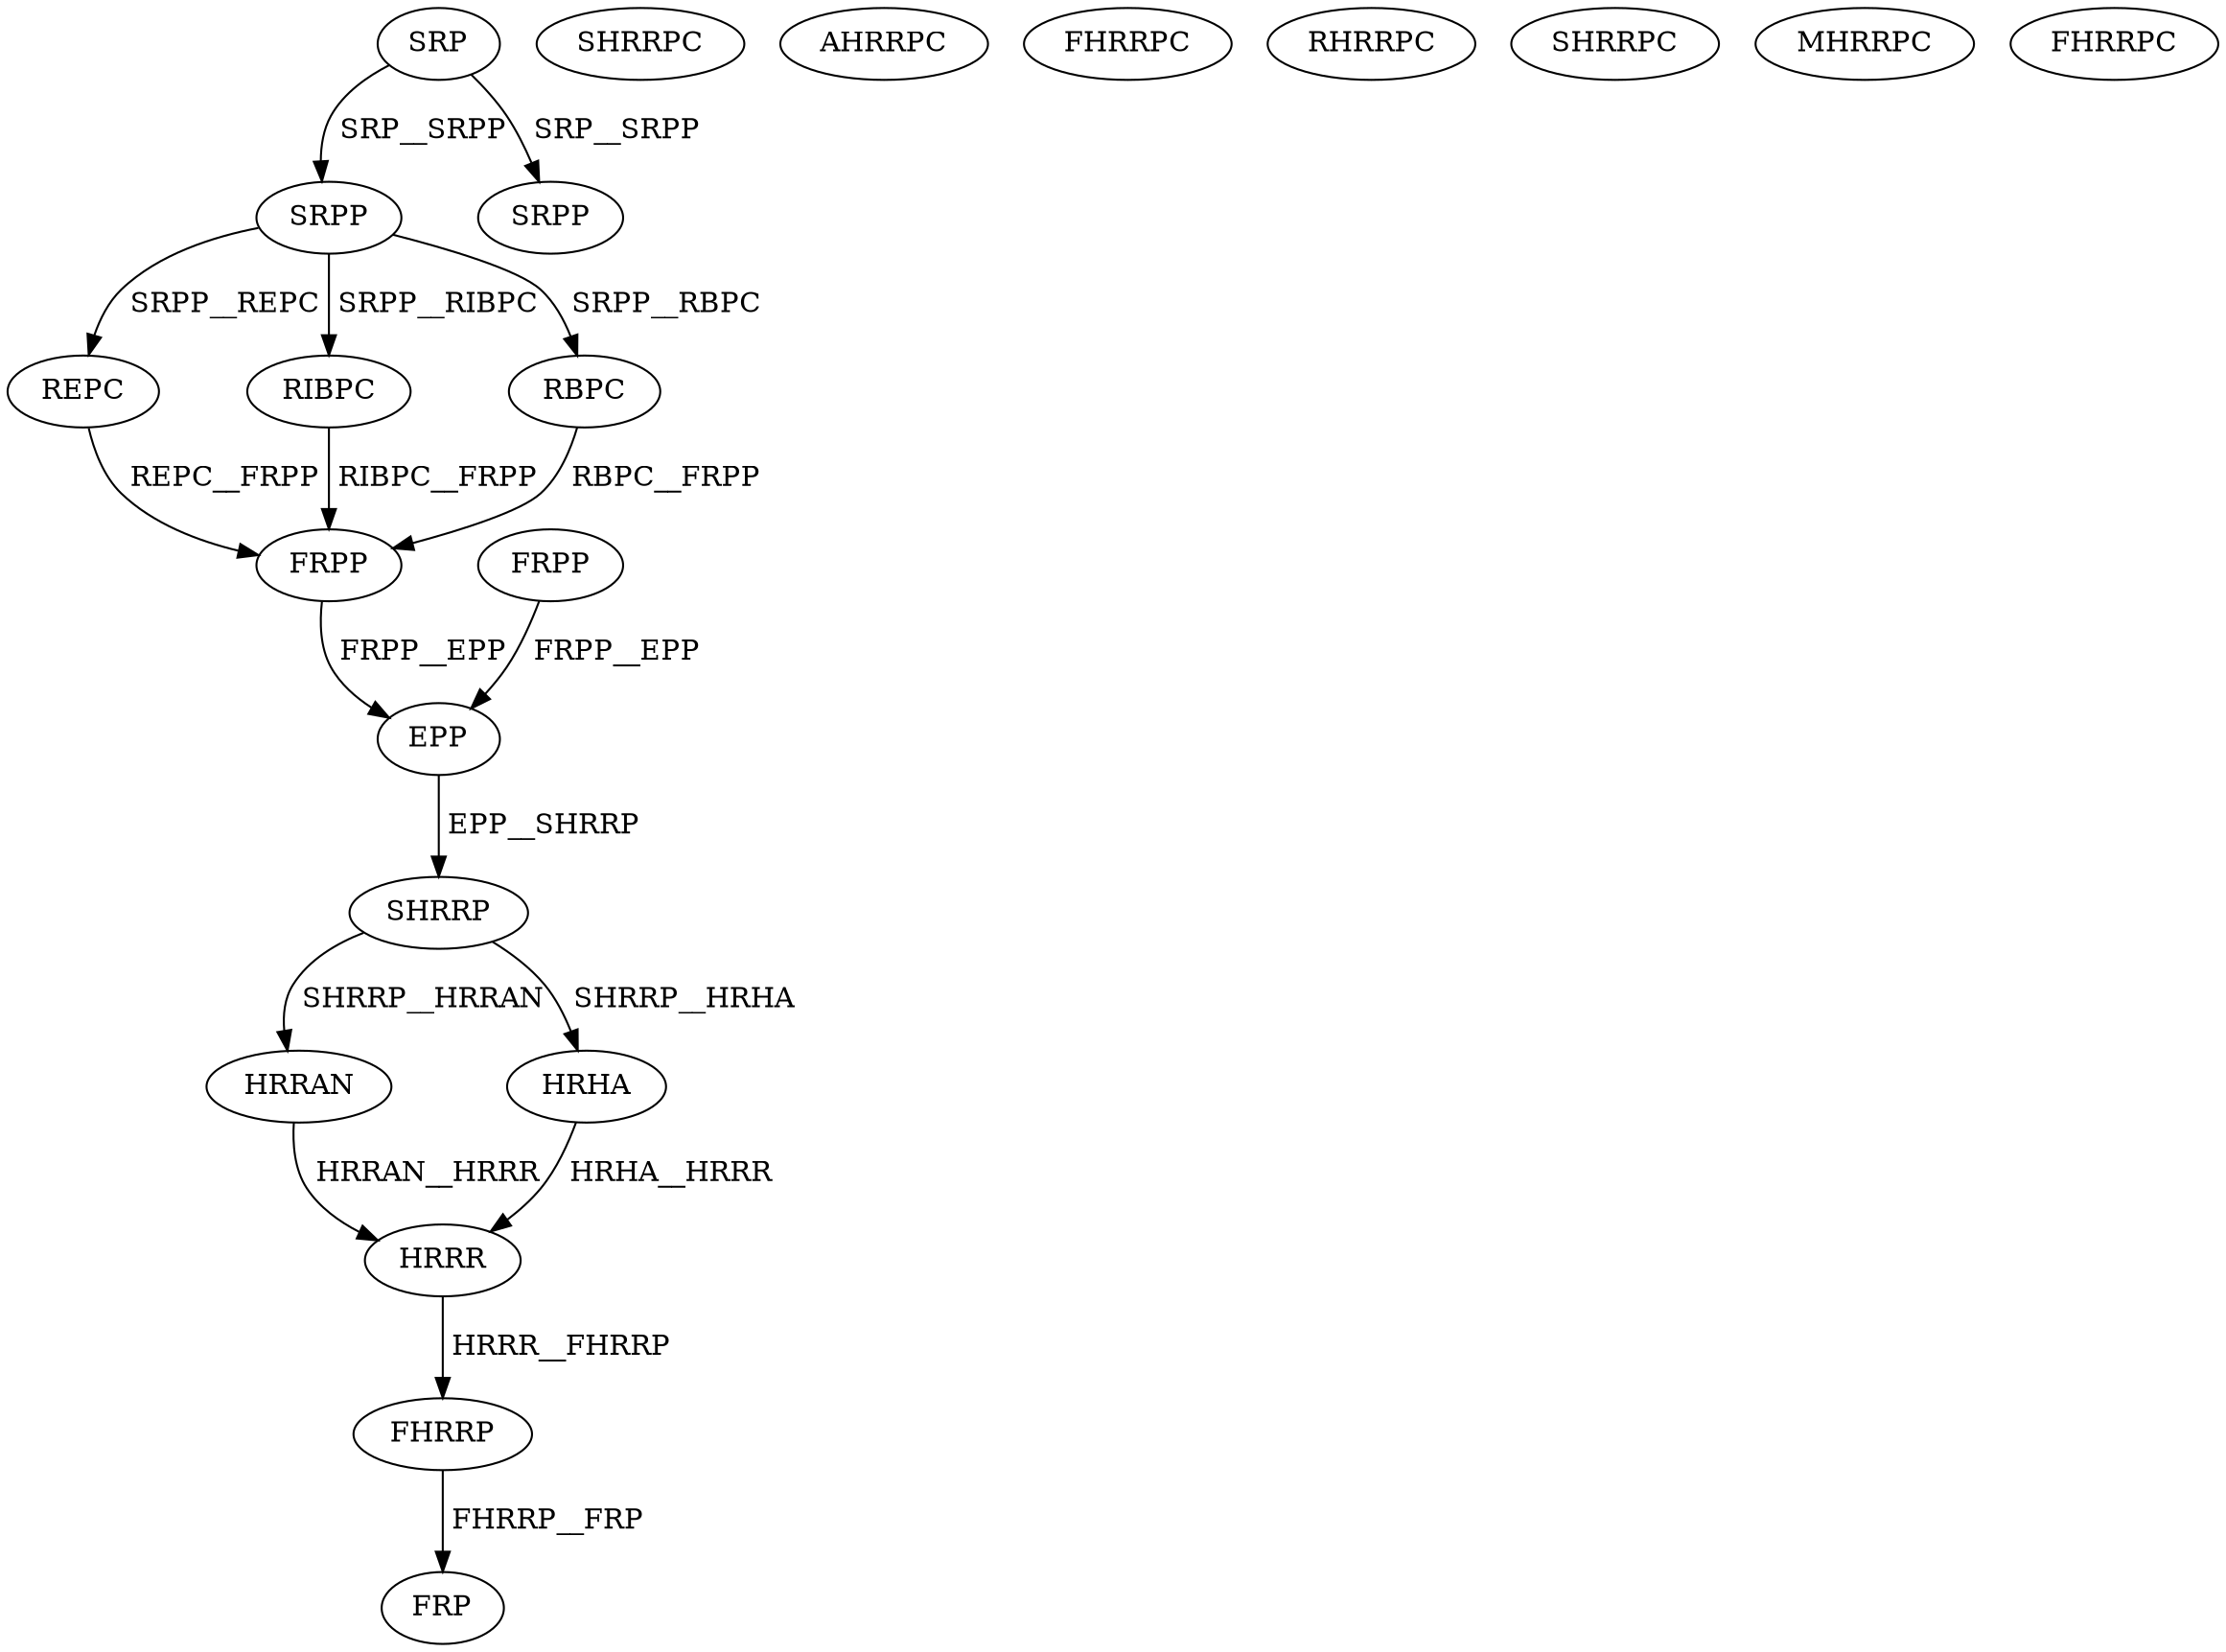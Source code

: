 digraph G { 
1 [label="SRP",color=black,fontcolor=black];
2 [label="SRPP",color=black,fontcolor=black];
3 [label="FRPP",color=black,fontcolor=black];
4 [label="REPC",color=black,fontcolor=black];
5 [label="RIBPC",color=black,fontcolor=black];
6 [label="RBPC",color=black,fontcolor=black];
7 [label="FRPP",color=black,fontcolor=black];
8 [label="SRPP",color=black,fontcolor=black];
9 [label="EPP",color=black,fontcolor=black];
10 [label="SHRRP",color=black,fontcolor=black];
11 [label="HRRAN",color=black,fontcolor=black];
12 [label="SHRRPC",color=black,fontcolor=black];
13 [label="HRHA",color=black,fontcolor=black];
14 [label="AHRRPC",color=black,fontcolor=black];
15 [label="FHRRPC",color=black,fontcolor=black];
16 [label="RHRRPC",color=black,fontcolor=black];
17 [label="SHRRPC",color=black,fontcolor=black];
18 [label="MHRRPC",color=black,fontcolor=black];
19 [label="FHRRPC",color=black,fontcolor=black];
20 [label="HRRR",color=black,fontcolor=black];
21 [label="FHRRP",color=black,fontcolor=black];
22 [label="FRP",color=black,fontcolor=black];
1->2[label=" SRP__SRPP",color=black,fontcolor=black];
1->8[label=" SRP__SRPP",color=black,fontcolor=black];
2->4[label=" SRPP__REPC",color=black,fontcolor=black];
2->5[label=" SRPP__RIBPC",color=black,fontcolor=black];
2->6[label=" SRPP__RBPC",color=black,fontcolor=black];
3->9[label=" FRPP__EPP",color=black,fontcolor=black];
4->7[label=" REPC__FRPP",color=black,fontcolor=black];
5->7[label=" RIBPC__FRPP",color=black,fontcolor=black];
6->7[label=" RBPC__FRPP",color=black,fontcolor=black];
7->9[label=" FRPP__EPP",color=black,fontcolor=black];
9->10[label=" EPP__SHRRP",color=black,fontcolor=black];
10->11[label=" SHRRP__HRRAN",color=black,fontcolor=black];
10->13[label=" SHRRP__HRHA",color=black,fontcolor=black];
11->20[label=" HRRAN__HRRR",color=black,fontcolor=black];
13->20[label=" HRHA__HRRR",color=black,fontcolor=black];
20->21[label=" HRRR__FHRRP",color=black,fontcolor=black];
21->22[label=" FHRRP__FRP",color=black,fontcolor=black];
}
